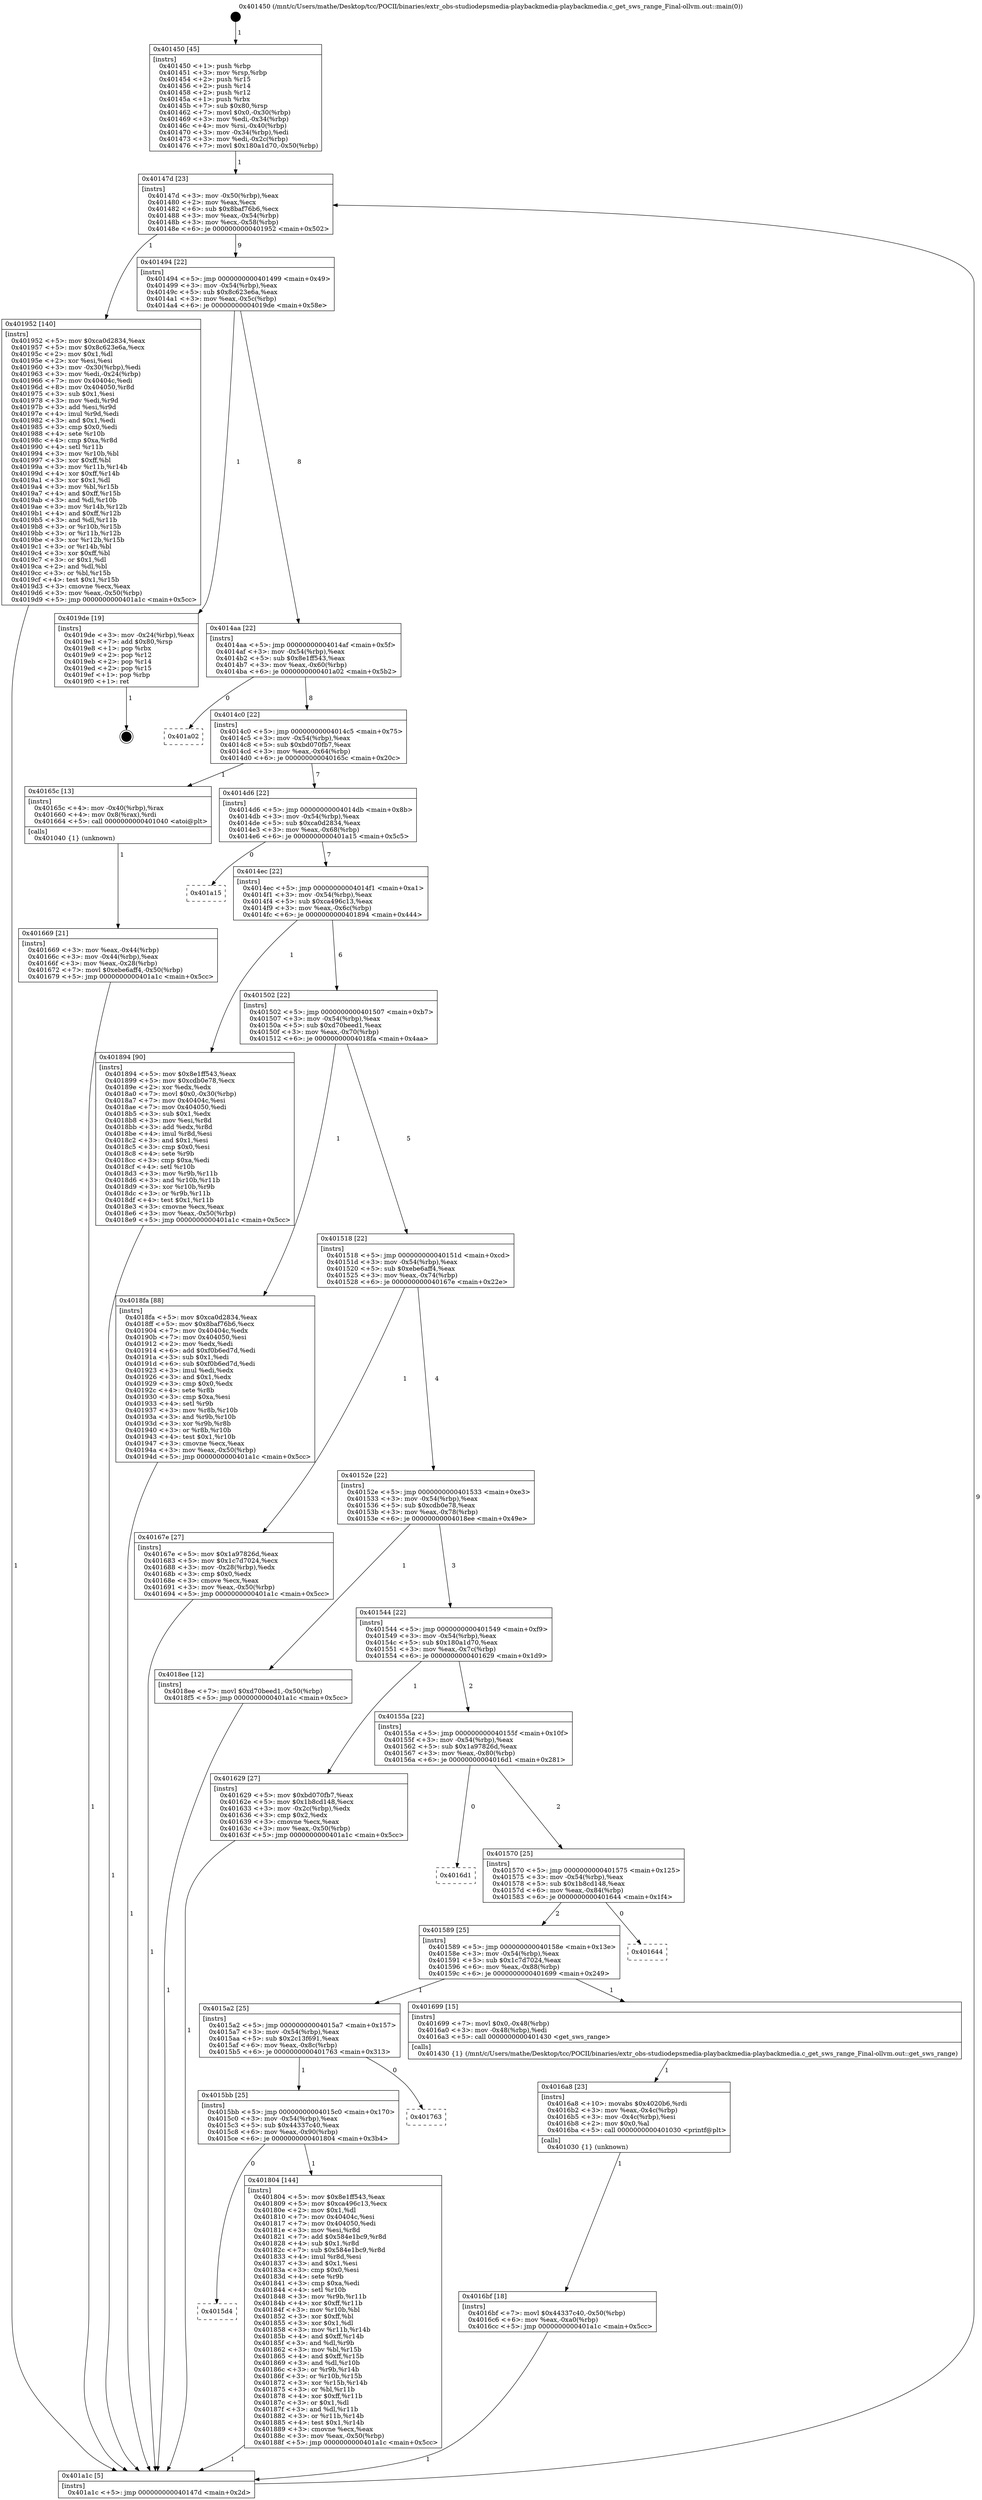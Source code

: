 digraph "0x401450" {
  label = "0x401450 (/mnt/c/Users/mathe/Desktop/tcc/POCII/binaries/extr_obs-studiodepsmedia-playbackmedia-playbackmedia.c_get_sws_range_Final-ollvm.out::main(0))"
  labelloc = "t"
  node[shape=record]

  Entry [label="",width=0.3,height=0.3,shape=circle,fillcolor=black,style=filled]
  "0x40147d" [label="{
     0x40147d [23]\l
     | [instrs]\l
     &nbsp;&nbsp;0x40147d \<+3\>: mov -0x50(%rbp),%eax\l
     &nbsp;&nbsp;0x401480 \<+2\>: mov %eax,%ecx\l
     &nbsp;&nbsp;0x401482 \<+6\>: sub $0x8baf76b6,%ecx\l
     &nbsp;&nbsp;0x401488 \<+3\>: mov %eax,-0x54(%rbp)\l
     &nbsp;&nbsp;0x40148b \<+3\>: mov %ecx,-0x58(%rbp)\l
     &nbsp;&nbsp;0x40148e \<+6\>: je 0000000000401952 \<main+0x502\>\l
  }"]
  "0x401952" [label="{
     0x401952 [140]\l
     | [instrs]\l
     &nbsp;&nbsp;0x401952 \<+5\>: mov $0xca0d2834,%eax\l
     &nbsp;&nbsp;0x401957 \<+5\>: mov $0x8c623e6a,%ecx\l
     &nbsp;&nbsp;0x40195c \<+2\>: mov $0x1,%dl\l
     &nbsp;&nbsp;0x40195e \<+2\>: xor %esi,%esi\l
     &nbsp;&nbsp;0x401960 \<+3\>: mov -0x30(%rbp),%edi\l
     &nbsp;&nbsp;0x401963 \<+3\>: mov %edi,-0x24(%rbp)\l
     &nbsp;&nbsp;0x401966 \<+7\>: mov 0x40404c,%edi\l
     &nbsp;&nbsp;0x40196d \<+8\>: mov 0x404050,%r8d\l
     &nbsp;&nbsp;0x401975 \<+3\>: sub $0x1,%esi\l
     &nbsp;&nbsp;0x401978 \<+3\>: mov %edi,%r9d\l
     &nbsp;&nbsp;0x40197b \<+3\>: add %esi,%r9d\l
     &nbsp;&nbsp;0x40197e \<+4\>: imul %r9d,%edi\l
     &nbsp;&nbsp;0x401982 \<+3\>: and $0x1,%edi\l
     &nbsp;&nbsp;0x401985 \<+3\>: cmp $0x0,%edi\l
     &nbsp;&nbsp;0x401988 \<+4\>: sete %r10b\l
     &nbsp;&nbsp;0x40198c \<+4\>: cmp $0xa,%r8d\l
     &nbsp;&nbsp;0x401990 \<+4\>: setl %r11b\l
     &nbsp;&nbsp;0x401994 \<+3\>: mov %r10b,%bl\l
     &nbsp;&nbsp;0x401997 \<+3\>: xor $0xff,%bl\l
     &nbsp;&nbsp;0x40199a \<+3\>: mov %r11b,%r14b\l
     &nbsp;&nbsp;0x40199d \<+4\>: xor $0xff,%r14b\l
     &nbsp;&nbsp;0x4019a1 \<+3\>: xor $0x1,%dl\l
     &nbsp;&nbsp;0x4019a4 \<+3\>: mov %bl,%r15b\l
     &nbsp;&nbsp;0x4019a7 \<+4\>: and $0xff,%r15b\l
     &nbsp;&nbsp;0x4019ab \<+3\>: and %dl,%r10b\l
     &nbsp;&nbsp;0x4019ae \<+3\>: mov %r14b,%r12b\l
     &nbsp;&nbsp;0x4019b1 \<+4\>: and $0xff,%r12b\l
     &nbsp;&nbsp;0x4019b5 \<+3\>: and %dl,%r11b\l
     &nbsp;&nbsp;0x4019b8 \<+3\>: or %r10b,%r15b\l
     &nbsp;&nbsp;0x4019bb \<+3\>: or %r11b,%r12b\l
     &nbsp;&nbsp;0x4019be \<+3\>: xor %r12b,%r15b\l
     &nbsp;&nbsp;0x4019c1 \<+3\>: or %r14b,%bl\l
     &nbsp;&nbsp;0x4019c4 \<+3\>: xor $0xff,%bl\l
     &nbsp;&nbsp;0x4019c7 \<+3\>: or $0x1,%dl\l
     &nbsp;&nbsp;0x4019ca \<+2\>: and %dl,%bl\l
     &nbsp;&nbsp;0x4019cc \<+3\>: or %bl,%r15b\l
     &nbsp;&nbsp;0x4019cf \<+4\>: test $0x1,%r15b\l
     &nbsp;&nbsp;0x4019d3 \<+3\>: cmovne %ecx,%eax\l
     &nbsp;&nbsp;0x4019d6 \<+3\>: mov %eax,-0x50(%rbp)\l
     &nbsp;&nbsp;0x4019d9 \<+5\>: jmp 0000000000401a1c \<main+0x5cc\>\l
  }"]
  "0x401494" [label="{
     0x401494 [22]\l
     | [instrs]\l
     &nbsp;&nbsp;0x401494 \<+5\>: jmp 0000000000401499 \<main+0x49\>\l
     &nbsp;&nbsp;0x401499 \<+3\>: mov -0x54(%rbp),%eax\l
     &nbsp;&nbsp;0x40149c \<+5\>: sub $0x8c623e6a,%eax\l
     &nbsp;&nbsp;0x4014a1 \<+3\>: mov %eax,-0x5c(%rbp)\l
     &nbsp;&nbsp;0x4014a4 \<+6\>: je 00000000004019de \<main+0x58e\>\l
  }"]
  Exit [label="",width=0.3,height=0.3,shape=circle,fillcolor=black,style=filled,peripheries=2]
  "0x4019de" [label="{
     0x4019de [19]\l
     | [instrs]\l
     &nbsp;&nbsp;0x4019de \<+3\>: mov -0x24(%rbp),%eax\l
     &nbsp;&nbsp;0x4019e1 \<+7\>: add $0x80,%rsp\l
     &nbsp;&nbsp;0x4019e8 \<+1\>: pop %rbx\l
     &nbsp;&nbsp;0x4019e9 \<+2\>: pop %r12\l
     &nbsp;&nbsp;0x4019eb \<+2\>: pop %r14\l
     &nbsp;&nbsp;0x4019ed \<+2\>: pop %r15\l
     &nbsp;&nbsp;0x4019ef \<+1\>: pop %rbp\l
     &nbsp;&nbsp;0x4019f0 \<+1\>: ret\l
  }"]
  "0x4014aa" [label="{
     0x4014aa [22]\l
     | [instrs]\l
     &nbsp;&nbsp;0x4014aa \<+5\>: jmp 00000000004014af \<main+0x5f\>\l
     &nbsp;&nbsp;0x4014af \<+3\>: mov -0x54(%rbp),%eax\l
     &nbsp;&nbsp;0x4014b2 \<+5\>: sub $0x8e1ff543,%eax\l
     &nbsp;&nbsp;0x4014b7 \<+3\>: mov %eax,-0x60(%rbp)\l
     &nbsp;&nbsp;0x4014ba \<+6\>: je 0000000000401a02 \<main+0x5b2\>\l
  }"]
  "0x4015d4" [label="{
     0x4015d4\l
  }", style=dashed]
  "0x401a02" [label="{
     0x401a02\l
  }", style=dashed]
  "0x4014c0" [label="{
     0x4014c0 [22]\l
     | [instrs]\l
     &nbsp;&nbsp;0x4014c0 \<+5\>: jmp 00000000004014c5 \<main+0x75\>\l
     &nbsp;&nbsp;0x4014c5 \<+3\>: mov -0x54(%rbp),%eax\l
     &nbsp;&nbsp;0x4014c8 \<+5\>: sub $0xbd070fb7,%eax\l
     &nbsp;&nbsp;0x4014cd \<+3\>: mov %eax,-0x64(%rbp)\l
     &nbsp;&nbsp;0x4014d0 \<+6\>: je 000000000040165c \<main+0x20c\>\l
  }"]
  "0x401804" [label="{
     0x401804 [144]\l
     | [instrs]\l
     &nbsp;&nbsp;0x401804 \<+5\>: mov $0x8e1ff543,%eax\l
     &nbsp;&nbsp;0x401809 \<+5\>: mov $0xca496c13,%ecx\l
     &nbsp;&nbsp;0x40180e \<+2\>: mov $0x1,%dl\l
     &nbsp;&nbsp;0x401810 \<+7\>: mov 0x40404c,%esi\l
     &nbsp;&nbsp;0x401817 \<+7\>: mov 0x404050,%edi\l
     &nbsp;&nbsp;0x40181e \<+3\>: mov %esi,%r8d\l
     &nbsp;&nbsp;0x401821 \<+7\>: add $0x584e1bc9,%r8d\l
     &nbsp;&nbsp;0x401828 \<+4\>: sub $0x1,%r8d\l
     &nbsp;&nbsp;0x40182c \<+7\>: sub $0x584e1bc9,%r8d\l
     &nbsp;&nbsp;0x401833 \<+4\>: imul %r8d,%esi\l
     &nbsp;&nbsp;0x401837 \<+3\>: and $0x1,%esi\l
     &nbsp;&nbsp;0x40183a \<+3\>: cmp $0x0,%esi\l
     &nbsp;&nbsp;0x40183d \<+4\>: sete %r9b\l
     &nbsp;&nbsp;0x401841 \<+3\>: cmp $0xa,%edi\l
     &nbsp;&nbsp;0x401844 \<+4\>: setl %r10b\l
     &nbsp;&nbsp;0x401848 \<+3\>: mov %r9b,%r11b\l
     &nbsp;&nbsp;0x40184b \<+4\>: xor $0xff,%r11b\l
     &nbsp;&nbsp;0x40184f \<+3\>: mov %r10b,%bl\l
     &nbsp;&nbsp;0x401852 \<+3\>: xor $0xff,%bl\l
     &nbsp;&nbsp;0x401855 \<+3\>: xor $0x1,%dl\l
     &nbsp;&nbsp;0x401858 \<+3\>: mov %r11b,%r14b\l
     &nbsp;&nbsp;0x40185b \<+4\>: and $0xff,%r14b\l
     &nbsp;&nbsp;0x40185f \<+3\>: and %dl,%r9b\l
     &nbsp;&nbsp;0x401862 \<+3\>: mov %bl,%r15b\l
     &nbsp;&nbsp;0x401865 \<+4\>: and $0xff,%r15b\l
     &nbsp;&nbsp;0x401869 \<+3\>: and %dl,%r10b\l
     &nbsp;&nbsp;0x40186c \<+3\>: or %r9b,%r14b\l
     &nbsp;&nbsp;0x40186f \<+3\>: or %r10b,%r15b\l
     &nbsp;&nbsp;0x401872 \<+3\>: xor %r15b,%r14b\l
     &nbsp;&nbsp;0x401875 \<+3\>: or %bl,%r11b\l
     &nbsp;&nbsp;0x401878 \<+4\>: xor $0xff,%r11b\l
     &nbsp;&nbsp;0x40187c \<+3\>: or $0x1,%dl\l
     &nbsp;&nbsp;0x40187f \<+3\>: and %dl,%r11b\l
     &nbsp;&nbsp;0x401882 \<+3\>: or %r11b,%r14b\l
     &nbsp;&nbsp;0x401885 \<+4\>: test $0x1,%r14b\l
     &nbsp;&nbsp;0x401889 \<+3\>: cmovne %ecx,%eax\l
     &nbsp;&nbsp;0x40188c \<+3\>: mov %eax,-0x50(%rbp)\l
     &nbsp;&nbsp;0x40188f \<+5\>: jmp 0000000000401a1c \<main+0x5cc\>\l
  }"]
  "0x40165c" [label="{
     0x40165c [13]\l
     | [instrs]\l
     &nbsp;&nbsp;0x40165c \<+4\>: mov -0x40(%rbp),%rax\l
     &nbsp;&nbsp;0x401660 \<+4\>: mov 0x8(%rax),%rdi\l
     &nbsp;&nbsp;0x401664 \<+5\>: call 0000000000401040 \<atoi@plt\>\l
     | [calls]\l
     &nbsp;&nbsp;0x401040 \{1\} (unknown)\l
  }"]
  "0x4014d6" [label="{
     0x4014d6 [22]\l
     | [instrs]\l
     &nbsp;&nbsp;0x4014d6 \<+5\>: jmp 00000000004014db \<main+0x8b\>\l
     &nbsp;&nbsp;0x4014db \<+3\>: mov -0x54(%rbp),%eax\l
     &nbsp;&nbsp;0x4014de \<+5\>: sub $0xca0d2834,%eax\l
     &nbsp;&nbsp;0x4014e3 \<+3\>: mov %eax,-0x68(%rbp)\l
     &nbsp;&nbsp;0x4014e6 \<+6\>: je 0000000000401a15 \<main+0x5c5\>\l
  }"]
  "0x4015bb" [label="{
     0x4015bb [25]\l
     | [instrs]\l
     &nbsp;&nbsp;0x4015bb \<+5\>: jmp 00000000004015c0 \<main+0x170\>\l
     &nbsp;&nbsp;0x4015c0 \<+3\>: mov -0x54(%rbp),%eax\l
     &nbsp;&nbsp;0x4015c3 \<+5\>: sub $0x44337c40,%eax\l
     &nbsp;&nbsp;0x4015c8 \<+6\>: mov %eax,-0x90(%rbp)\l
     &nbsp;&nbsp;0x4015ce \<+6\>: je 0000000000401804 \<main+0x3b4\>\l
  }"]
  "0x401a15" [label="{
     0x401a15\l
  }", style=dashed]
  "0x4014ec" [label="{
     0x4014ec [22]\l
     | [instrs]\l
     &nbsp;&nbsp;0x4014ec \<+5\>: jmp 00000000004014f1 \<main+0xa1\>\l
     &nbsp;&nbsp;0x4014f1 \<+3\>: mov -0x54(%rbp),%eax\l
     &nbsp;&nbsp;0x4014f4 \<+5\>: sub $0xca496c13,%eax\l
     &nbsp;&nbsp;0x4014f9 \<+3\>: mov %eax,-0x6c(%rbp)\l
     &nbsp;&nbsp;0x4014fc \<+6\>: je 0000000000401894 \<main+0x444\>\l
  }"]
  "0x401763" [label="{
     0x401763\l
  }", style=dashed]
  "0x401894" [label="{
     0x401894 [90]\l
     | [instrs]\l
     &nbsp;&nbsp;0x401894 \<+5\>: mov $0x8e1ff543,%eax\l
     &nbsp;&nbsp;0x401899 \<+5\>: mov $0xcdb0e78,%ecx\l
     &nbsp;&nbsp;0x40189e \<+2\>: xor %edx,%edx\l
     &nbsp;&nbsp;0x4018a0 \<+7\>: movl $0x0,-0x30(%rbp)\l
     &nbsp;&nbsp;0x4018a7 \<+7\>: mov 0x40404c,%esi\l
     &nbsp;&nbsp;0x4018ae \<+7\>: mov 0x404050,%edi\l
     &nbsp;&nbsp;0x4018b5 \<+3\>: sub $0x1,%edx\l
     &nbsp;&nbsp;0x4018b8 \<+3\>: mov %esi,%r8d\l
     &nbsp;&nbsp;0x4018bb \<+3\>: add %edx,%r8d\l
     &nbsp;&nbsp;0x4018be \<+4\>: imul %r8d,%esi\l
     &nbsp;&nbsp;0x4018c2 \<+3\>: and $0x1,%esi\l
     &nbsp;&nbsp;0x4018c5 \<+3\>: cmp $0x0,%esi\l
     &nbsp;&nbsp;0x4018c8 \<+4\>: sete %r9b\l
     &nbsp;&nbsp;0x4018cc \<+3\>: cmp $0xa,%edi\l
     &nbsp;&nbsp;0x4018cf \<+4\>: setl %r10b\l
     &nbsp;&nbsp;0x4018d3 \<+3\>: mov %r9b,%r11b\l
     &nbsp;&nbsp;0x4018d6 \<+3\>: and %r10b,%r11b\l
     &nbsp;&nbsp;0x4018d9 \<+3\>: xor %r10b,%r9b\l
     &nbsp;&nbsp;0x4018dc \<+3\>: or %r9b,%r11b\l
     &nbsp;&nbsp;0x4018df \<+4\>: test $0x1,%r11b\l
     &nbsp;&nbsp;0x4018e3 \<+3\>: cmovne %ecx,%eax\l
     &nbsp;&nbsp;0x4018e6 \<+3\>: mov %eax,-0x50(%rbp)\l
     &nbsp;&nbsp;0x4018e9 \<+5\>: jmp 0000000000401a1c \<main+0x5cc\>\l
  }"]
  "0x401502" [label="{
     0x401502 [22]\l
     | [instrs]\l
     &nbsp;&nbsp;0x401502 \<+5\>: jmp 0000000000401507 \<main+0xb7\>\l
     &nbsp;&nbsp;0x401507 \<+3\>: mov -0x54(%rbp),%eax\l
     &nbsp;&nbsp;0x40150a \<+5\>: sub $0xd70beed1,%eax\l
     &nbsp;&nbsp;0x40150f \<+3\>: mov %eax,-0x70(%rbp)\l
     &nbsp;&nbsp;0x401512 \<+6\>: je 00000000004018fa \<main+0x4aa\>\l
  }"]
  "0x4016bf" [label="{
     0x4016bf [18]\l
     | [instrs]\l
     &nbsp;&nbsp;0x4016bf \<+7\>: movl $0x44337c40,-0x50(%rbp)\l
     &nbsp;&nbsp;0x4016c6 \<+6\>: mov %eax,-0xa0(%rbp)\l
     &nbsp;&nbsp;0x4016cc \<+5\>: jmp 0000000000401a1c \<main+0x5cc\>\l
  }"]
  "0x4018fa" [label="{
     0x4018fa [88]\l
     | [instrs]\l
     &nbsp;&nbsp;0x4018fa \<+5\>: mov $0xca0d2834,%eax\l
     &nbsp;&nbsp;0x4018ff \<+5\>: mov $0x8baf76b6,%ecx\l
     &nbsp;&nbsp;0x401904 \<+7\>: mov 0x40404c,%edx\l
     &nbsp;&nbsp;0x40190b \<+7\>: mov 0x404050,%esi\l
     &nbsp;&nbsp;0x401912 \<+2\>: mov %edx,%edi\l
     &nbsp;&nbsp;0x401914 \<+6\>: add $0xf0b6ed7d,%edi\l
     &nbsp;&nbsp;0x40191a \<+3\>: sub $0x1,%edi\l
     &nbsp;&nbsp;0x40191d \<+6\>: sub $0xf0b6ed7d,%edi\l
     &nbsp;&nbsp;0x401923 \<+3\>: imul %edi,%edx\l
     &nbsp;&nbsp;0x401926 \<+3\>: and $0x1,%edx\l
     &nbsp;&nbsp;0x401929 \<+3\>: cmp $0x0,%edx\l
     &nbsp;&nbsp;0x40192c \<+4\>: sete %r8b\l
     &nbsp;&nbsp;0x401930 \<+3\>: cmp $0xa,%esi\l
     &nbsp;&nbsp;0x401933 \<+4\>: setl %r9b\l
     &nbsp;&nbsp;0x401937 \<+3\>: mov %r8b,%r10b\l
     &nbsp;&nbsp;0x40193a \<+3\>: and %r9b,%r10b\l
     &nbsp;&nbsp;0x40193d \<+3\>: xor %r9b,%r8b\l
     &nbsp;&nbsp;0x401940 \<+3\>: or %r8b,%r10b\l
     &nbsp;&nbsp;0x401943 \<+4\>: test $0x1,%r10b\l
     &nbsp;&nbsp;0x401947 \<+3\>: cmovne %ecx,%eax\l
     &nbsp;&nbsp;0x40194a \<+3\>: mov %eax,-0x50(%rbp)\l
     &nbsp;&nbsp;0x40194d \<+5\>: jmp 0000000000401a1c \<main+0x5cc\>\l
  }"]
  "0x401518" [label="{
     0x401518 [22]\l
     | [instrs]\l
     &nbsp;&nbsp;0x401518 \<+5\>: jmp 000000000040151d \<main+0xcd\>\l
     &nbsp;&nbsp;0x40151d \<+3\>: mov -0x54(%rbp),%eax\l
     &nbsp;&nbsp;0x401520 \<+5\>: sub $0xebe6aff4,%eax\l
     &nbsp;&nbsp;0x401525 \<+3\>: mov %eax,-0x74(%rbp)\l
     &nbsp;&nbsp;0x401528 \<+6\>: je 000000000040167e \<main+0x22e\>\l
  }"]
  "0x4016a8" [label="{
     0x4016a8 [23]\l
     | [instrs]\l
     &nbsp;&nbsp;0x4016a8 \<+10\>: movabs $0x4020b6,%rdi\l
     &nbsp;&nbsp;0x4016b2 \<+3\>: mov %eax,-0x4c(%rbp)\l
     &nbsp;&nbsp;0x4016b5 \<+3\>: mov -0x4c(%rbp),%esi\l
     &nbsp;&nbsp;0x4016b8 \<+2\>: mov $0x0,%al\l
     &nbsp;&nbsp;0x4016ba \<+5\>: call 0000000000401030 \<printf@plt\>\l
     | [calls]\l
     &nbsp;&nbsp;0x401030 \{1\} (unknown)\l
  }"]
  "0x40167e" [label="{
     0x40167e [27]\l
     | [instrs]\l
     &nbsp;&nbsp;0x40167e \<+5\>: mov $0x1a97826d,%eax\l
     &nbsp;&nbsp;0x401683 \<+5\>: mov $0x1c7d7024,%ecx\l
     &nbsp;&nbsp;0x401688 \<+3\>: mov -0x28(%rbp),%edx\l
     &nbsp;&nbsp;0x40168b \<+3\>: cmp $0x0,%edx\l
     &nbsp;&nbsp;0x40168e \<+3\>: cmove %ecx,%eax\l
     &nbsp;&nbsp;0x401691 \<+3\>: mov %eax,-0x50(%rbp)\l
     &nbsp;&nbsp;0x401694 \<+5\>: jmp 0000000000401a1c \<main+0x5cc\>\l
  }"]
  "0x40152e" [label="{
     0x40152e [22]\l
     | [instrs]\l
     &nbsp;&nbsp;0x40152e \<+5\>: jmp 0000000000401533 \<main+0xe3\>\l
     &nbsp;&nbsp;0x401533 \<+3\>: mov -0x54(%rbp),%eax\l
     &nbsp;&nbsp;0x401536 \<+5\>: sub $0xcdb0e78,%eax\l
     &nbsp;&nbsp;0x40153b \<+3\>: mov %eax,-0x78(%rbp)\l
     &nbsp;&nbsp;0x40153e \<+6\>: je 00000000004018ee \<main+0x49e\>\l
  }"]
  "0x4015a2" [label="{
     0x4015a2 [25]\l
     | [instrs]\l
     &nbsp;&nbsp;0x4015a2 \<+5\>: jmp 00000000004015a7 \<main+0x157\>\l
     &nbsp;&nbsp;0x4015a7 \<+3\>: mov -0x54(%rbp),%eax\l
     &nbsp;&nbsp;0x4015aa \<+5\>: sub $0x2c13f691,%eax\l
     &nbsp;&nbsp;0x4015af \<+6\>: mov %eax,-0x8c(%rbp)\l
     &nbsp;&nbsp;0x4015b5 \<+6\>: je 0000000000401763 \<main+0x313\>\l
  }"]
  "0x4018ee" [label="{
     0x4018ee [12]\l
     | [instrs]\l
     &nbsp;&nbsp;0x4018ee \<+7\>: movl $0xd70beed1,-0x50(%rbp)\l
     &nbsp;&nbsp;0x4018f5 \<+5\>: jmp 0000000000401a1c \<main+0x5cc\>\l
  }"]
  "0x401544" [label="{
     0x401544 [22]\l
     | [instrs]\l
     &nbsp;&nbsp;0x401544 \<+5\>: jmp 0000000000401549 \<main+0xf9\>\l
     &nbsp;&nbsp;0x401549 \<+3\>: mov -0x54(%rbp),%eax\l
     &nbsp;&nbsp;0x40154c \<+5\>: sub $0x180a1d70,%eax\l
     &nbsp;&nbsp;0x401551 \<+3\>: mov %eax,-0x7c(%rbp)\l
     &nbsp;&nbsp;0x401554 \<+6\>: je 0000000000401629 \<main+0x1d9\>\l
  }"]
  "0x401699" [label="{
     0x401699 [15]\l
     | [instrs]\l
     &nbsp;&nbsp;0x401699 \<+7\>: movl $0x0,-0x48(%rbp)\l
     &nbsp;&nbsp;0x4016a0 \<+3\>: mov -0x48(%rbp),%edi\l
     &nbsp;&nbsp;0x4016a3 \<+5\>: call 0000000000401430 \<get_sws_range\>\l
     | [calls]\l
     &nbsp;&nbsp;0x401430 \{1\} (/mnt/c/Users/mathe/Desktop/tcc/POCII/binaries/extr_obs-studiodepsmedia-playbackmedia-playbackmedia.c_get_sws_range_Final-ollvm.out::get_sws_range)\l
  }"]
  "0x401629" [label="{
     0x401629 [27]\l
     | [instrs]\l
     &nbsp;&nbsp;0x401629 \<+5\>: mov $0xbd070fb7,%eax\l
     &nbsp;&nbsp;0x40162e \<+5\>: mov $0x1b8cd148,%ecx\l
     &nbsp;&nbsp;0x401633 \<+3\>: mov -0x2c(%rbp),%edx\l
     &nbsp;&nbsp;0x401636 \<+3\>: cmp $0x2,%edx\l
     &nbsp;&nbsp;0x401639 \<+3\>: cmovne %ecx,%eax\l
     &nbsp;&nbsp;0x40163c \<+3\>: mov %eax,-0x50(%rbp)\l
     &nbsp;&nbsp;0x40163f \<+5\>: jmp 0000000000401a1c \<main+0x5cc\>\l
  }"]
  "0x40155a" [label="{
     0x40155a [22]\l
     | [instrs]\l
     &nbsp;&nbsp;0x40155a \<+5\>: jmp 000000000040155f \<main+0x10f\>\l
     &nbsp;&nbsp;0x40155f \<+3\>: mov -0x54(%rbp),%eax\l
     &nbsp;&nbsp;0x401562 \<+5\>: sub $0x1a97826d,%eax\l
     &nbsp;&nbsp;0x401567 \<+3\>: mov %eax,-0x80(%rbp)\l
     &nbsp;&nbsp;0x40156a \<+6\>: je 00000000004016d1 \<main+0x281\>\l
  }"]
  "0x401a1c" [label="{
     0x401a1c [5]\l
     | [instrs]\l
     &nbsp;&nbsp;0x401a1c \<+5\>: jmp 000000000040147d \<main+0x2d\>\l
  }"]
  "0x401450" [label="{
     0x401450 [45]\l
     | [instrs]\l
     &nbsp;&nbsp;0x401450 \<+1\>: push %rbp\l
     &nbsp;&nbsp;0x401451 \<+3\>: mov %rsp,%rbp\l
     &nbsp;&nbsp;0x401454 \<+2\>: push %r15\l
     &nbsp;&nbsp;0x401456 \<+2\>: push %r14\l
     &nbsp;&nbsp;0x401458 \<+2\>: push %r12\l
     &nbsp;&nbsp;0x40145a \<+1\>: push %rbx\l
     &nbsp;&nbsp;0x40145b \<+7\>: sub $0x80,%rsp\l
     &nbsp;&nbsp;0x401462 \<+7\>: movl $0x0,-0x30(%rbp)\l
     &nbsp;&nbsp;0x401469 \<+3\>: mov %edi,-0x34(%rbp)\l
     &nbsp;&nbsp;0x40146c \<+4\>: mov %rsi,-0x40(%rbp)\l
     &nbsp;&nbsp;0x401470 \<+3\>: mov -0x34(%rbp),%edi\l
     &nbsp;&nbsp;0x401473 \<+3\>: mov %edi,-0x2c(%rbp)\l
     &nbsp;&nbsp;0x401476 \<+7\>: movl $0x180a1d70,-0x50(%rbp)\l
  }"]
  "0x401669" [label="{
     0x401669 [21]\l
     | [instrs]\l
     &nbsp;&nbsp;0x401669 \<+3\>: mov %eax,-0x44(%rbp)\l
     &nbsp;&nbsp;0x40166c \<+3\>: mov -0x44(%rbp),%eax\l
     &nbsp;&nbsp;0x40166f \<+3\>: mov %eax,-0x28(%rbp)\l
     &nbsp;&nbsp;0x401672 \<+7\>: movl $0xebe6aff4,-0x50(%rbp)\l
     &nbsp;&nbsp;0x401679 \<+5\>: jmp 0000000000401a1c \<main+0x5cc\>\l
  }"]
  "0x401589" [label="{
     0x401589 [25]\l
     | [instrs]\l
     &nbsp;&nbsp;0x401589 \<+5\>: jmp 000000000040158e \<main+0x13e\>\l
     &nbsp;&nbsp;0x40158e \<+3\>: mov -0x54(%rbp),%eax\l
     &nbsp;&nbsp;0x401591 \<+5\>: sub $0x1c7d7024,%eax\l
     &nbsp;&nbsp;0x401596 \<+6\>: mov %eax,-0x88(%rbp)\l
     &nbsp;&nbsp;0x40159c \<+6\>: je 0000000000401699 \<main+0x249\>\l
  }"]
  "0x4016d1" [label="{
     0x4016d1\l
  }", style=dashed]
  "0x401570" [label="{
     0x401570 [25]\l
     | [instrs]\l
     &nbsp;&nbsp;0x401570 \<+5\>: jmp 0000000000401575 \<main+0x125\>\l
     &nbsp;&nbsp;0x401575 \<+3\>: mov -0x54(%rbp),%eax\l
     &nbsp;&nbsp;0x401578 \<+5\>: sub $0x1b8cd148,%eax\l
     &nbsp;&nbsp;0x40157d \<+6\>: mov %eax,-0x84(%rbp)\l
     &nbsp;&nbsp;0x401583 \<+6\>: je 0000000000401644 \<main+0x1f4\>\l
  }"]
  "0x401644" [label="{
     0x401644\l
  }", style=dashed]
  Entry -> "0x401450" [label=" 1"]
  "0x40147d" -> "0x401952" [label=" 1"]
  "0x40147d" -> "0x401494" [label=" 9"]
  "0x4019de" -> Exit [label=" 1"]
  "0x401494" -> "0x4019de" [label=" 1"]
  "0x401494" -> "0x4014aa" [label=" 8"]
  "0x401952" -> "0x401a1c" [label=" 1"]
  "0x4014aa" -> "0x401a02" [label=" 0"]
  "0x4014aa" -> "0x4014c0" [label=" 8"]
  "0x4018fa" -> "0x401a1c" [label=" 1"]
  "0x4014c0" -> "0x40165c" [label=" 1"]
  "0x4014c0" -> "0x4014d6" [label=" 7"]
  "0x4018ee" -> "0x401a1c" [label=" 1"]
  "0x4014d6" -> "0x401a15" [label=" 0"]
  "0x4014d6" -> "0x4014ec" [label=" 7"]
  "0x401804" -> "0x401a1c" [label=" 1"]
  "0x4014ec" -> "0x401894" [label=" 1"]
  "0x4014ec" -> "0x401502" [label=" 6"]
  "0x4015bb" -> "0x4015d4" [label=" 0"]
  "0x401502" -> "0x4018fa" [label=" 1"]
  "0x401502" -> "0x401518" [label=" 5"]
  "0x401894" -> "0x401a1c" [label=" 1"]
  "0x401518" -> "0x40167e" [label=" 1"]
  "0x401518" -> "0x40152e" [label=" 4"]
  "0x4015a2" -> "0x4015bb" [label=" 1"]
  "0x40152e" -> "0x4018ee" [label=" 1"]
  "0x40152e" -> "0x401544" [label=" 3"]
  "0x4015a2" -> "0x401763" [label=" 0"]
  "0x401544" -> "0x401629" [label=" 1"]
  "0x401544" -> "0x40155a" [label=" 2"]
  "0x401629" -> "0x401a1c" [label=" 1"]
  "0x401450" -> "0x40147d" [label=" 1"]
  "0x401a1c" -> "0x40147d" [label=" 9"]
  "0x40165c" -> "0x401669" [label=" 1"]
  "0x401669" -> "0x401a1c" [label=" 1"]
  "0x40167e" -> "0x401a1c" [label=" 1"]
  "0x4015bb" -> "0x401804" [label=" 1"]
  "0x40155a" -> "0x4016d1" [label=" 0"]
  "0x40155a" -> "0x401570" [label=" 2"]
  "0x4016a8" -> "0x4016bf" [label=" 1"]
  "0x401570" -> "0x401644" [label=" 0"]
  "0x401570" -> "0x401589" [label=" 2"]
  "0x4016bf" -> "0x401a1c" [label=" 1"]
  "0x401589" -> "0x401699" [label=" 1"]
  "0x401589" -> "0x4015a2" [label=" 1"]
  "0x401699" -> "0x4016a8" [label=" 1"]
}
